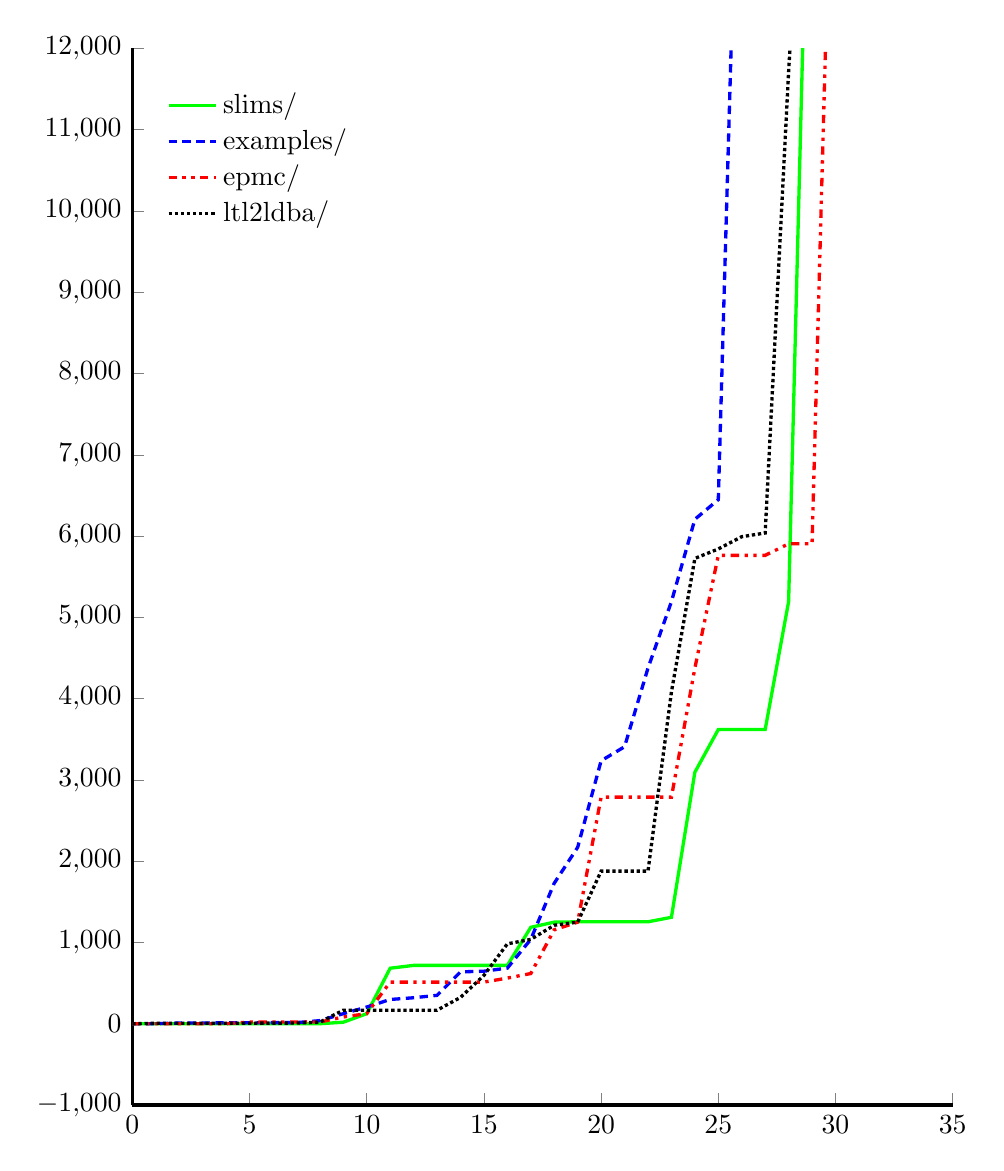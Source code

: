 \begin{tikzpicture}
\pgfplotsset{
  compat=newest,
  scaled y ticks=false
}
\begin{axis}[
  very thick=true,
  no markers=true,
  axis x line*=bottom,
  axis y line*=left,
  width=12cm,
  height=15cm,
  cycle list={%
    {green, solid},
    {blue, densely dashed},
    {red, dashdotdotted},
    {black, densely dotted},
    {brown, loosely dashdotted}
},
  xlabel near ticks=true,
  ylabel near ticks=true,
  xmin=0,
  ymin=-1000,
  legend pos=north west,
  every axis legend/.append style={
    cells={
      anchor=west,
    },
    draw=none,
  },
  xmax=35,
  ymax=12000,
%
]
\addplot coordinates {(0,1.0) (1,1.0) (2,1.0) (3,1.0) (4,1.0) (5,1.0) (6,1.0) (7,1.0) (8,1.0) (9,19.3) (10,124.5) (11,683.8) (12,718.6) (13,718.6) (14,718.6) (15,718.6) (16,718.6) (17,1187.2) (18,1250.7) (19,1254.8) (20,1254.8) (21,1254.8) (22,1254.8) (23,1310.4) (24,3095.3) (25,3620.4) (26,3620.4) (27,3620.4) (28,5193.9) (29,16559.5) (30,22618.7) (31,nan) (32,nan) (33,nan) (34,nan)};%
\addlegendentry{slims/}%
\addplot coordinates {(0,1.0) (1,1.0) (2,9.0) (3,9.2) (4,12.2) (5,13.0) (6,14.4) (7,14.4) (8,38.9) (9,124.5) (10,206.0) (11,299.2) (12,320.5) (13,350.1) (14,638.8) (15,647.0) (16,685.0) (17,1039.4) (18,1729.6) (19,2171.2) (20,3236.3) (21,3408.7) (22,4376.1) (23,5193.9) (24,6206.9) (25,6448.8) (26,16609.1) (27,22658.9) (28,nan) (29,nan) (30,nan) (31,nan) (32,nan) (33,nan) (34,nan)};%
\addlegendentry{examples/}%
\addplot coordinates {(0,1.0) (1,1.0) (2,1.0) (3,1.0) (4,1.0) (5,22.0) (6,22.0) (7,22.0) (8,22.0) (9,84.1) (10,124.5) (11,512.8) (12,512.8) (13,512.8) (14,512.8) (15,512.8) (16,562.4) (17,618.6) (18,1156.8) (19,1250.7) (20,2788.7) (21,2788.7) (22,2788.7) (23,2788.7) (24,4376.1) (25,5763.8) (26,5763.8) (27,5763.8) (28,5906.1) (29,5906.1) (30,16559.5) (31,22618.7) (32,nan) (33,nan) (34,nan)};%
\addlegendentry{epmc/}%
\addplot coordinates {(0,1.0) (1,6.2) (2,6.4) (3,6.4) (4,7.2) (5,7.6) (6,8.4) (7,8.8) (8,19.5) (9,167.4) (10,167.4) (11,167.4) (12,167.4) (13,167.4) (14,324.5) (15,595.0) (16,983.8) (17,1038.6) (18,1212.8) (19,1250.7) (20,1878.0) (21,1878.0) (22,1878.0) (23,4081.5) (24,5726.0) (25,5842.1) (26,5993.1) (27,6038.7) (28,11716.2) (29,16559.5) (30,22618.7) (31,nan) (32,nan) (33,nan) (34,nan)};%
\addlegendentry{ltl2ldba/}%
\end{axis}
\end{tikzpicture}